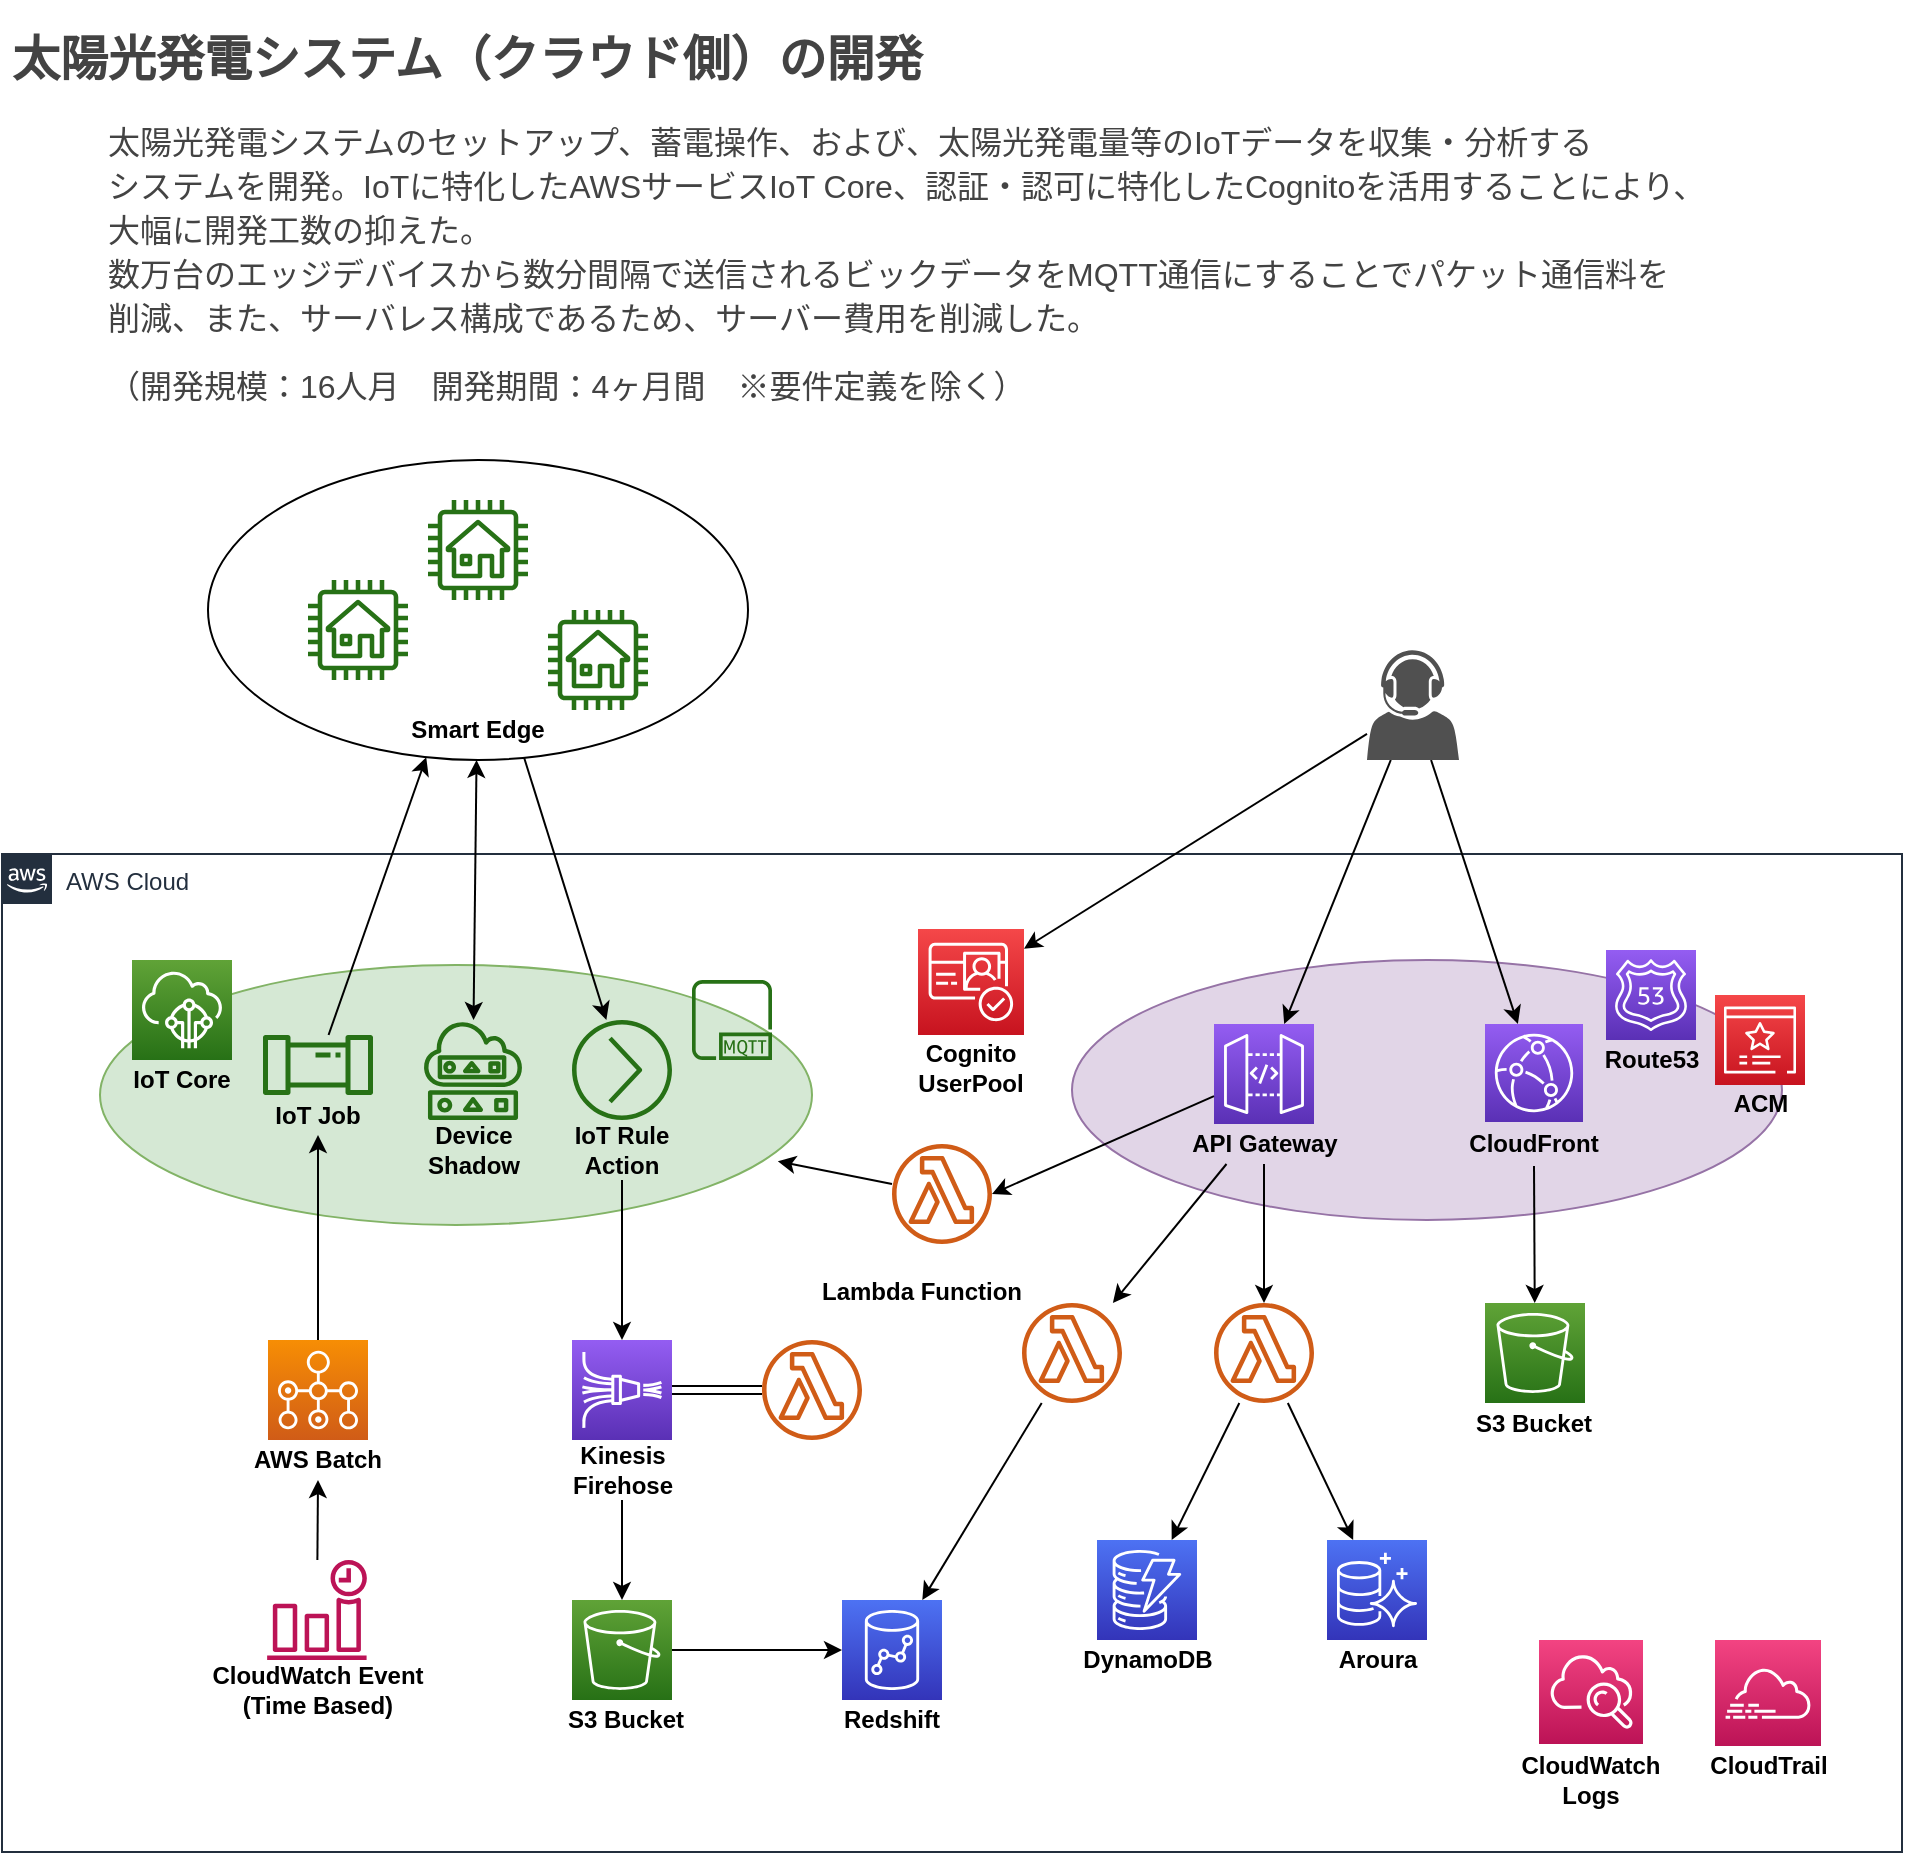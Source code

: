 <mxfile version="12.1.6" type="device" pages="1"><diagram id="2xORFysoQN4Us4DENyA-" name="ページ1"><mxGraphModel dx="962" dy="617" grid="1" gridSize="10" guides="1" tooltips="1" connect="1" arrows="1" fold="1" page="1" pageScale="1" pageWidth="1169" pageHeight="827" math="0" shadow="0"><root><mxCell id="0"/><mxCell id="1" parent="0"/><mxCell id="OqV8jZAbgpLrq_wr-Xp5-116" value="AWS Cloud" style="points=[[0,0],[0.25,0],[0.5,0],[0.75,0],[1,0],[1,0.25],[1,0.5],[1,0.75],[1,1],[0.75,1],[0.5,1],[0.25,1],[0,1],[0,0.75],[0,0.5],[0,0.25]];outlineConnect=0;gradientColor=none;html=1;whiteSpace=wrap;fontSize=12;fontStyle=0;shape=mxgraph.aws4.group;grIcon=mxgraph.aws4.group_aws_cloud_alt;strokeColor=#232F3E;fillColor=none;verticalAlign=top;align=left;spacingLeft=30;fontColor=#232F3E;dashed=0;" vertex="1" parent="1"><mxGeometry x="40" y="457" width="950" height="499" as="geometry"/></mxCell><mxCell id="OqV8jZAbgpLrq_wr-Xp5-100" value="" style="ellipse;whiteSpace=wrap;html=1;fillColor=#e1d5e7;strokeColor=#9673a6;" vertex="1" parent="1"><mxGeometry x="575" y="510" width="355" height="130" as="geometry"/></mxCell><mxCell id="OqV8jZAbgpLrq_wr-Xp5-49" value="" style="ellipse;whiteSpace=wrap;html=1;fillColor=#d5e8d4;strokeColor=#82b366;" vertex="1" parent="1"><mxGeometry x="89" y="512.5" width="356" height="130" as="geometry"/></mxCell><mxCell id="OqV8jZAbgpLrq_wr-Xp5-54" style="edgeStyle=none;rounded=0;orthogonalLoop=1;jettySize=auto;html=1;startArrow=classic;startFill=1;" edge="1" parent="1" source="OqV8jZAbgpLrq_wr-Xp5-14" target="OqV8jZAbgpLrq_wr-Xp5-48"><mxGeometry relative="1" as="geometry"/></mxCell><mxCell id="OqV8jZAbgpLrq_wr-Xp5-73" style="edgeStyle=none;rounded=0;orthogonalLoop=1;jettySize=auto;html=1;startArrow=none;startFill=0;" edge="1" parent="1" source="OqV8jZAbgpLrq_wr-Xp5-14" target="OqV8jZAbgpLrq_wr-Xp5-71"><mxGeometry relative="1" as="geometry"/></mxCell><mxCell id="OqV8jZAbgpLrq_wr-Xp5-14" value="" style="ellipse;whiteSpace=wrap;html=1;" vertex="1" parent="1"><mxGeometry x="143" y="260" width="270" height="150" as="geometry"/></mxCell><mxCell id="OqV8jZAbgpLrq_wr-Xp5-11" value="" style="outlineConnect=0;fontColor=#232F3E;gradientColor=none;fillColor=#277116;strokeColor=none;dashed=0;verticalLabelPosition=bottom;verticalAlign=top;align=center;html=1;fontSize=12;fontStyle=0;aspect=fixed;pointerEvents=1;shape=mxgraph.aws4.house;" vertex="1" parent="1"><mxGeometry x="193" y="320" width="50" height="50" as="geometry"/></mxCell><mxCell id="OqV8jZAbgpLrq_wr-Xp5-12" value="" style="outlineConnect=0;fontColor=#232F3E;gradientColor=none;fillColor=#277116;strokeColor=none;dashed=0;verticalLabelPosition=bottom;verticalAlign=top;align=center;html=1;fontSize=12;fontStyle=0;aspect=fixed;pointerEvents=1;shape=mxgraph.aws4.house;" vertex="1" parent="1"><mxGeometry x="253" y="280" width="50" height="50" as="geometry"/></mxCell><mxCell id="OqV8jZAbgpLrq_wr-Xp5-13" value="" style="outlineConnect=0;fontColor=#232F3E;gradientColor=none;fillColor=#277116;strokeColor=none;dashed=0;verticalLabelPosition=bottom;verticalAlign=top;align=center;html=1;fontSize=12;fontStyle=0;aspect=fixed;pointerEvents=1;shape=mxgraph.aws4.house;" vertex="1" parent="1"><mxGeometry x="313" y="335" width="50" height="50" as="geometry"/></mxCell><mxCell id="OqV8jZAbgpLrq_wr-Xp5-15" value="&lt;b&gt;Smart Edge&lt;/b&gt;" style="text;html=1;strokeColor=none;fillColor=none;align=center;verticalAlign=middle;whiteSpace=wrap;rounded=0;" vertex="1" parent="1"><mxGeometry x="243" y="385" width="70" height="20" as="geometry"/></mxCell><mxCell id="OqV8jZAbgpLrq_wr-Xp5-65" style="edgeStyle=none;rounded=0;orthogonalLoop=1;jettySize=auto;html=1;startArrow=none;startFill=0;" edge="1" parent="1" source="OqV8jZAbgpLrq_wr-Xp5-17" target="OqV8jZAbgpLrq_wr-Xp5-32"><mxGeometry relative="1" as="geometry"/></mxCell><mxCell id="OqV8jZAbgpLrq_wr-Xp5-17" value="" style="outlineConnect=0;fontColor=#232F3E;gradientColor=none;fillColor=#D05C17;strokeColor=none;dashed=0;verticalLabelPosition=bottom;verticalAlign=top;align=center;html=1;fontSize=12;fontStyle=0;aspect=fixed;pointerEvents=1;shape=mxgraph.aws4.lambda_function;" vertex="1" parent="1"><mxGeometry x="550" y="681.5" width="50" height="50" as="geometry"/></mxCell><mxCell id="OqV8jZAbgpLrq_wr-Xp5-101" style="edgeStyle=none;rounded=0;orthogonalLoop=1;jettySize=auto;html=1;startArrow=none;startFill=0;exitX=0.5;exitY=1;exitDx=0;exitDy=0;" edge="1" parent="1" source="OqV8jZAbgpLrq_wr-Xp5-103" target="OqV8jZAbgpLrq_wr-Xp5-96"><mxGeometry relative="1" as="geometry"/></mxCell><mxCell id="OqV8jZAbgpLrq_wr-Xp5-18" value="" style="outlineConnect=0;fontColor=#232F3E;gradientColor=#945DF2;gradientDirection=north;fillColor=#5A30B5;strokeColor=#ffffff;dashed=0;verticalLabelPosition=bottom;verticalAlign=top;align=center;html=1;fontSize=12;fontStyle=0;aspect=fixed;shape=mxgraph.aws4.resourceIcon;resIcon=mxgraph.aws4.cloudfront;" vertex="1" parent="1"><mxGeometry x="781.5" y="542" width="49" height="49" as="geometry"/></mxCell><mxCell id="OqV8jZAbgpLrq_wr-Xp5-27" style="edgeStyle=none;rounded=0;orthogonalLoop=1;jettySize=auto;html=1;exitX=0.25;exitY=1;exitDx=0;exitDy=0;" edge="1" parent="1" source="OqV8jZAbgpLrq_wr-Xp5-102" target="OqV8jZAbgpLrq_wr-Xp5-17"><mxGeometry relative="1" as="geometry"/></mxCell><mxCell id="OqV8jZAbgpLrq_wr-Xp5-28" style="edgeStyle=none;rounded=0;orthogonalLoop=1;jettySize=auto;html=1;exitX=0.5;exitY=1;exitDx=0;exitDy=0;" edge="1" parent="1" source="OqV8jZAbgpLrq_wr-Xp5-102" target="OqV8jZAbgpLrq_wr-Xp5-25"><mxGeometry relative="1" as="geometry"/></mxCell><mxCell id="OqV8jZAbgpLrq_wr-Xp5-112" style="edgeStyle=none;rounded=0;orthogonalLoop=1;jettySize=auto;html=1;entryX=0.952;entryY=0.755;entryDx=0;entryDy=0;startArrow=none;startFill=0;entryPerimeter=0;" edge="1" parent="1" source="OqV8jZAbgpLrq_wr-Xp5-92" target="OqV8jZAbgpLrq_wr-Xp5-49"><mxGeometry relative="1" as="geometry"/></mxCell><mxCell id="OqV8jZAbgpLrq_wr-Xp5-19" value="" style="outlineConnect=0;fontColor=#232F3E;gradientColor=#945DF2;gradientDirection=north;fillColor=#5A30B5;strokeColor=#ffffff;dashed=0;verticalLabelPosition=bottom;verticalAlign=top;align=center;html=1;fontSize=12;fontStyle=0;aspect=fixed;shape=mxgraph.aws4.resourceIcon;resIcon=mxgraph.aws4.api_gateway;" vertex="1" parent="1"><mxGeometry x="646" y="542" width="50" height="50" as="geometry"/></mxCell><mxCell id="OqV8jZAbgpLrq_wr-Xp5-20" value="" style="outlineConnect=0;fontColor=#232F3E;gradientColor=#945DF2;gradientDirection=north;fillColor=#5A30B5;strokeColor=#ffffff;dashed=0;verticalLabelPosition=bottom;verticalAlign=top;align=center;html=1;fontSize=12;fontStyle=0;aspect=fixed;shape=mxgraph.aws4.resourceIcon;resIcon=mxgraph.aws4.route_53;" vertex="1" parent="1"><mxGeometry x="842" y="505" width="45" height="45" as="geometry"/></mxCell><mxCell id="OqV8jZAbgpLrq_wr-Xp5-23" value="" style="outlineConnect=0;fontColor=#232F3E;gradientColor=#F54749;gradientDirection=north;fillColor=#C7131F;strokeColor=#ffffff;dashed=0;verticalLabelPosition=bottom;verticalAlign=top;align=center;html=1;fontSize=12;fontStyle=0;aspect=fixed;shape=mxgraph.aws4.resourceIcon;resIcon=mxgraph.aws4.certificate_manager_3;" vertex="1" parent="1"><mxGeometry x="896.5" y="527.5" width="45" height="45" as="geometry"/></mxCell><mxCell id="OqV8jZAbgpLrq_wr-Xp5-63" style="edgeStyle=none;rounded=0;orthogonalLoop=1;jettySize=auto;html=1;startArrow=none;startFill=0;" edge="1" parent="1" source="OqV8jZAbgpLrq_wr-Xp5-25" target="OqV8jZAbgpLrq_wr-Xp5-31"><mxGeometry relative="1" as="geometry"/></mxCell><mxCell id="OqV8jZAbgpLrq_wr-Xp5-64" style="edgeStyle=none;rounded=0;orthogonalLoop=1;jettySize=auto;html=1;startArrow=none;startFill=0;" edge="1" parent="1" source="OqV8jZAbgpLrq_wr-Xp5-25" target="OqV8jZAbgpLrq_wr-Xp5-35"><mxGeometry relative="1" as="geometry"/></mxCell><mxCell id="OqV8jZAbgpLrq_wr-Xp5-25" value="" style="outlineConnect=0;fontColor=#232F3E;gradientColor=none;fillColor=#D05C17;strokeColor=none;dashed=0;verticalLabelPosition=bottom;verticalAlign=top;align=center;html=1;fontSize=12;fontStyle=0;aspect=fixed;pointerEvents=1;shape=mxgraph.aws4.lambda_function;" vertex="1" parent="1"><mxGeometry x="646" y="681.5" width="50" height="50" as="geometry"/></mxCell><mxCell id="OqV8jZAbgpLrq_wr-Xp5-31" value="" style="outlineConnect=0;fontColor=#232F3E;gradientColor=#4D72F3;gradientDirection=north;fillColor=#3334B9;strokeColor=#ffffff;dashed=0;verticalLabelPosition=bottom;verticalAlign=top;align=center;html=1;fontSize=12;fontStyle=0;aspect=fixed;shape=mxgraph.aws4.resourceIcon;resIcon=mxgraph.aws4.dynamodb;" vertex="1" parent="1"><mxGeometry x="587.5" y="800" width="50" height="50" as="geometry"/></mxCell><mxCell id="OqV8jZAbgpLrq_wr-Xp5-32" value="" style="outlineConnect=0;fontColor=#232F3E;gradientColor=#4D72F3;gradientDirection=north;fillColor=#3334B9;strokeColor=#ffffff;dashed=0;verticalLabelPosition=bottom;verticalAlign=top;align=center;html=1;fontSize=12;fontStyle=0;aspect=fixed;shape=mxgraph.aws4.resourceIcon;resIcon=mxgraph.aws4.redshift;" vertex="1" parent="1"><mxGeometry x="460" y="830" width="50" height="50" as="geometry"/></mxCell><mxCell id="OqV8jZAbgpLrq_wr-Xp5-35" value="" style="outlineConnect=0;fontColor=#232F3E;gradientColor=#4D72F3;gradientDirection=north;fillColor=#3334B9;strokeColor=#ffffff;dashed=0;verticalLabelPosition=bottom;verticalAlign=top;align=center;html=1;fontSize=12;fontStyle=0;aspect=fixed;shape=mxgraph.aws4.resourceIcon;resIcon=mxgraph.aws4.aurora;" vertex="1" parent="1"><mxGeometry x="702.5" y="800" width="50" height="50" as="geometry"/></mxCell><mxCell id="OqV8jZAbgpLrq_wr-Xp5-36" value="" style="outlineConnect=0;fontColor=#232F3E;gradientColor=#60A337;gradientDirection=north;fillColor=#277116;strokeColor=#ffffff;dashed=0;verticalLabelPosition=bottom;verticalAlign=top;align=center;html=1;fontSize=12;fontStyle=0;aspect=fixed;shape=mxgraph.aws4.resourceIcon;resIcon=mxgraph.aws4.iot_core;" vertex="1" parent="1"><mxGeometry x="105" y="510" width="50" height="50" as="geometry"/></mxCell><mxCell id="OqV8jZAbgpLrq_wr-Xp5-38" value="" style="outlineConnect=0;fontColor=#232F3E;gradientColor=none;fillColor=#277116;strokeColor=none;dashed=0;verticalLabelPosition=bottom;verticalAlign=top;align=center;html=1;fontSize=12;fontStyle=0;aspect=fixed;pointerEvents=1;shape=mxgraph.aws4.mqtt_protocol;" vertex="1" parent="1"><mxGeometry x="385" y="520" width="40" height="40" as="geometry"/></mxCell><mxCell id="OqV8jZAbgpLrq_wr-Xp5-48" value="" style="outlineConnect=0;fontColor=#232F3E;gradientColor=none;fillColor=#277116;strokeColor=none;dashed=0;verticalLabelPosition=bottom;verticalAlign=top;align=center;html=1;fontSize=12;fontStyle=0;aspect=fixed;pointerEvents=1;shape=mxgraph.aws4.shadow;" vertex="1" parent="1"><mxGeometry x="250" y="540" width="51" height="50" as="geometry"/></mxCell><mxCell id="OqV8jZAbgpLrq_wr-Xp5-59" style="edgeStyle=none;rounded=0;orthogonalLoop=1;jettySize=auto;html=1;startArrow=classic;startFill=1;shape=link;" edge="1" parent="1" source="OqV8jZAbgpLrq_wr-Xp5-56" target="OqV8jZAbgpLrq_wr-Xp5-58"><mxGeometry relative="1" as="geometry"/></mxCell><mxCell id="OqV8jZAbgpLrq_wr-Xp5-61" style="edgeStyle=none;rounded=0;orthogonalLoop=1;jettySize=auto;html=1;startArrow=none;startFill=0;exitX=0.5;exitY=1;exitDx=0;exitDy=0;" edge="1" parent="1" source="OqV8jZAbgpLrq_wr-Xp5-104" target="OqV8jZAbgpLrq_wr-Xp5-60"><mxGeometry relative="1" as="geometry"/></mxCell><mxCell id="OqV8jZAbgpLrq_wr-Xp5-56" value="" style="outlineConnect=0;fontColor=#232F3E;gradientColor=#945DF2;gradientDirection=north;fillColor=#5A30B5;strokeColor=#ffffff;dashed=0;verticalLabelPosition=bottom;verticalAlign=top;align=center;html=1;fontSize=12;fontStyle=0;aspect=fixed;shape=mxgraph.aws4.resourceIcon;resIcon=mxgraph.aws4.kinesis_data_firehose;" vertex="1" parent="1"><mxGeometry x="325" y="700" width="50" height="50" as="geometry"/></mxCell><mxCell id="OqV8jZAbgpLrq_wr-Xp5-58" value="" style="outlineConnect=0;fontColor=#232F3E;gradientColor=none;fillColor=#D05C17;strokeColor=none;dashed=0;verticalLabelPosition=bottom;verticalAlign=top;align=center;html=1;fontSize=12;fontStyle=0;aspect=fixed;pointerEvents=1;shape=mxgraph.aws4.lambda_function;" vertex="1" parent="1"><mxGeometry x="420" y="700" width="50" height="50" as="geometry"/></mxCell><mxCell id="OqV8jZAbgpLrq_wr-Xp5-62" style="edgeStyle=none;rounded=0;orthogonalLoop=1;jettySize=auto;html=1;startArrow=none;startFill=0;" edge="1" parent="1" source="OqV8jZAbgpLrq_wr-Xp5-60" target="OqV8jZAbgpLrq_wr-Xp5-32"><mxGeometry relative="1" as="geometry"/></mxCell><mxCell id="OqV8jZAbgpLrq_wr-Xp5-60" value="" style="outlineConnect=0;fontColor=#232F3E;gradientColor=#60A337;gradientDirection=north;fillColor=#277116;strokeColor=#ffffff;dashed=0;verticalLabelPosition=bottom;verticalAlign=top;align=center;html=1;fontSize=12;fontStyle=0;aspect=fixed;shape=mxgraph.aws4.resourceIcon;resIcon=mxgraph.aws4.s3;" vertex="1" parent="1"><mxGeometry x="325" y="830" width="50" height="50" as="geometry"/></mxCell><mxCell id="OqV8jZAbgpLrq_wr-Xp5-80" style="edgeStyle=none;rounded=0;orthogonalLoop=1;jettySize=auto;html=1;startArrow=none;startFill=0;entryX=0.5;entryY=1;entryDx=0;entryDy=0;" edge="1" parent="1" source="OqV8jZAbgpLrq_wr-Xp5-66" target="OqV8jZAbgpLrq_wr-Xp5-83"><mxGeometry relative="1" as="geometry"/></mxCell><mxCell id="OqV8jZAbgpLrq_wr-Xp5-66" value="" style="outlineConnect=0;fontColor=#232F3E;gradientColor=#F78E04;gradientDirection=north;fillColor=#D05C17;strokeColor=#ffffff;dashed=0;verticalLabelPosition=bottom;verticalAlign=top;align=center;html=1;fontSize=12;fontStyle=0;aspect=fixed;shape=mxgraph.aws4.resourceIcon;resIcon=mxgraph.aws4.batch;" vertex="1" parent="1"><mxGeometry x="173" y="700" width="50" height="50" as="geometry"/></mxCell><mxCell id="OqV8jZAbgpLrq_wr-Xp5-70" style="edgeStyle=none;rounded=0;orthogonalLoop=1;jettySize=auto;html=1;startArrow=none;startFill=0;entryX=0.5;entryY=1;entryDx=0;entryDy=0;" edge="1" parent="1" source="OqV8jZAbgpLrq_wr-Xp5-68" target="OqV8jZAbgpLrq_wr-Xp5-105"><mxGeometry relative="1" as="geometry"/></mxCell><mxCell id="OqV8jZAbgpLrq_wr-Xp5-68" value="" style="outlineConnect=0;fontColor=#232F3E;gradientColor=none;fillColor=#BC1356;strokeColor=none;dashed=0;verticalLabelPosition=bottom;verticalAlign=top;align=center;html=1;fontSize=12;fontStyle=0;aspect=fixed;pointerEvents=1;shape=mxgraph.aws4.event_time_based;" vertex="1" parent="1"><mxGeometry x="172.5" y="810" width="50" height="50" as="geometry"/></mxCell><mxCell id="OqV8jZAbgpLrq_wr-Xp5-69" value="&lt;b&gt;CloudWatch Event (Time Based)&lt;/b&gt;" style="text;html=1;strokeColor=none;fillColor=none;align=center;verticalAlign=middle;whiteSpace=wrap;rounded=0;" vertex="1" parent="1"><mxGeometry x="143" y="860" width="110" height="30" as="geometry"/></mxCell><mxCell id="OqV8jZAbgpLrq_wr-Xp5-74" style="edgeStyle=none;rounded=0;orthogonalLoop=1;jettySize=auto;html=1;startArrow=none;startFill=0;exitX=0.5;exitY=1;exitDx=0;exitDy=0;" edge="1" parent="1" source="OqV8jZAbgpLrq_wr-Xp5-85" target="OqV8jZAbgpLrq_wr-Xp5-56"><mxGeometry relative="1" as="geometry"><mxPoint x="341" y="640" as="sourcePoint"/></mxGeometry></mxCell><mxCell id="OqV8jZAbgpLrq_wr-Xp5-71" value="" style="outlineConnect=0;fontColor=#232F3E;gradientColor=none;fillColor=#277116;strokeColor=none;dashed=0;verticalLabelPosition=bottom;verticalAlign=top;align=center;html=1;fontSize=12;fontStyle=0;aspect=fixed;pointerEvents=1;shape=mxgraph.aws4.action;" vertex="1" parent="1"><mxGeometry x="325" y="540" width="50" height="50" as="geometry"/></mxCell><mxCell id="OqV8jZAbgpLrq_wr-Xp5-81" style="edgeStyle=none;rounded=0;orthogonalLoop=1;jettySize=auto;html=1;startArrow=none;startFill=0;" edge="1" parent="1" source="OqV8jZAbgpLrq_wr-Xp5-79" target="OqV8jZAbgpLrq_wr-Xp5-14"><mxGeometry relative="1" as="geometry"/></mxCell><mxCell id="OqV8jZAbgpLrq_wr-Xp5-79" value="" style="outlineConnect=0;fontColor=#232F3E;gradientColor=none;fillColor=#277116;strokeColor=none;dashed=0;verticalLabelPosition=bottom;verticalAlign=top;align=center;html=1;fontSize=12;fontStyle=0;aspect=fixed;pointerEvents=1;shape=mxgraph.aws4.iot_analytics_pipeline;" vertex="1" parent="1"><mxGeometry x="170" y="547.5" width="56" height="30" as="geometry"/></mxCell><mxCell id="OqV8jZAbgpLrq_wr-Xp5-82" value="&lt;b&gt;IoT Core&lt;/b&gt;" style="text;html=1;strokeColor=none;fillColor=none;align=center;verticalAlign=middle;whiteSpace=wrap;rounded=0;" vertex="1" parent="1"><mxGeometry x="100" y="560" width="60" height="20" as="geometry"/></mxCell><mxCell id="OqV8jZAbgpLrq_wr-Xp5-83" value="&lt;b&gt;IoT Job&lt;/b&gt;" style="text;html=1;strokeColor=none;fillColor=none;align=center;verticalAlign=middle;whiteSpace=wrap;rounded=0;" vertex="1" parent="1"><mxGeometry x="173" y="577.5" width="50" height="20" as="geometry"/></mxCell><mxCell id="OqV8jZAbgpLrq_wr-Xp5-84" value="&lt;b&gt;Device Shadow&lt;/b&gt;" style="text;html=1;strokeColor=none;fillColor=none;align=center;verticalAlign=middle;whiteSpace=wrap;rounded=0;" vertex="1" parent="1"><mxGeometry x="251" y="590" width="50" height="30" as="geometry"/></mxCell><mxCell id="OqV8jZAbgpLrq_wr-Xp5-85" value="&lt;b&gt;IoT Rule Action&lt;/b&gt;" style="text;html=1;strokeColor=none;fillColor=none;align=center;verticalAlign=middle;whiteSpace=wrap;rounded=0;" vertex="1" parent="1"><mxGeometry x="320" y="590" width="60" height="30" as="geometry"/></mxCell><mxCell id="OqV8jZAbgpLrq_wr-Xp5-96" value="" style="outlineConnect=0;fontColor=#232F3E;gradientColor=#60A337;gradientDirection=north;fillColor=#277116;strokeColor=#ffffff;dashed=0;verticalLabelPosition=bottom;verticalAlign=top;align=center;html=1;fontSize=12;fontStyle=0;aspect=fixed;shape=mxgraph.aws4.resourceIcon;resIcon=mxgraph.aws4.s3;" vertex="1" parent="1"><mxGeometry x="781.5" y="681.5" width="50" height="50" as="geometry"/></mxCell><mxCell id="OqV8jZAbgpLrq_wr-Xp5-103" value="&lt;b&gt;CloudFront&lt;/b&gt;" style="text;html=1;strokeColor=none;fillColor=none;align=center;verticalAlign=middle;whiteSpace=wrap;rounded=0;" vertex="1" parent="1"><mxGeometry x="770" y="591" width="72" height="22" as="geometry"/></mxCell><mxCell id="OqV8jZAbgpLrq_wr-Xp5-104" value="&lt;b&gt;Kinesis Firehose&lt;/b&gt;" style="text;html=1;strokeColor=none;fillColor=none;align=center;verticalAlign=middle;whiteSpace=wrap;rounded=0;" vertex="1" parent="1"><mxGeometry x="312.5" y="750" width="75" height="30" as="geometry"/></mxCell><mxCell id="OqV8jZAbgpLrq_wr-Xp5-105" value="&lt;b&gt;AWS Batch&lt;/b&gt;" style="text;html=1;strokeColor=none;fillColor=none;align=center;verticalAlign=middle;whiteSpace=wrap;rounded=0;" vertex="1" parent="1"><mxGeometry x="164" y="750" width="68" height="20" as="geometry"/></mxCell><mxCell id="OqV8jZAbgpLrq_wr-Xp5-102" value="&lt;b&gt;API Gateway&lt;/b&gt;" style="text;html=1;strokeColor=none;fillColor=none;align=center;verticalAlign=middle;whiteSpace=wrap;rounded=0;" vertex="1" parent="1"><mxGeometry x="633.5" y="592" width="75" height="20" as="geometry"/></mxCell><mxCell id="OqV8jZAbgpLrq_wr-Xp5-106" style="edgeStyle=none;rounded=0;orthogonalLoop=1;jettySize=auto;html=1;" edge="1" parent="1" source="OqV8jZAbgpLrq_wr-Xp5-19" target="OqV8jZAbgpLrq_wr-Xp5-102"><mxGeometry relative="1" as="geometry"><mxPoint x="688.333" y="592" as="sourcePoint"/><mxPoint x="731.667" y="654.5" as="targetPoint"/></mxGeometry></mxCell><mxCell id="OqV8jZAbgpLrq_wr-Xp5-110" style="edgeStyle=none;rounded=0;orthogonalLoop=1;jettySize=auto;html=1;startArrow=none;startFill=0;" edge="1" parent="1" source="OqV8jZAbgpLrq_wr-Xp5-109" target="OqV8jZAbgpLrq_wr-Xp5-19"><mxGeometry relative="1" as="geometry"/></mxCell><mxCell id="OqV8jZAbgpLrq_wr-Xp5-111" style="edgeStyle=none;rounded=0;orthogonalLoop=1;jettySize=auto;html=1;startArrow=none;startFill=0;" edge="1" parent="1" source="OqV8jZAbgpLrq_wr-Xp5-109" target="OqV8jZAbgpLrq_wr-Xp5-18"><mxGeometry relative="1" as="geometry"/></mxCell><mxCell id="OqV8jZAbgpLrq_wr-Xp5-115" style="edgeStyle=none;rounded=0;orthogonalLoop=1;jettySize=auto;html=1;startArrow=none;startFill=0;" edge="1" parent="1" source="OqV8jZAbgpLrq_wr-Xp5-109" target="OqV8jZAbgpLrq_wr-Xp5-114"><mxGeometry relative="1" as="geometry"/></mxCell><mxCell id="OqV8jZAbgpLrq_wr-Xp5-109" value="" style="pointerEvents=1;shadow=0;dashed=0;html=1;strokeColor=none;fillColor=#505050;labelPosition=center;verticalLabelPosition=bottom;verticalAlign=top;outlineConnect=0;align=center;shape=mxgraph.office.users.call_center_agent;" vertex="1" parent="1"><mxGeometry x="722.5" y="355" width="46" height="55" as="geometry"/></mxCell><mxCell id="OqV8jZAbgpLrq_wr-Xp5-92" value="" style="outlineConnect=0;fontColor=#232F3E;gradientColor=none;fillColor=#D05C17;strokeColor=none;dashed=0;verticalLabelPosition=bottom;verticalAlign=top;align=center;html=1;fontSize=12;fontStyle=0;aspect=fixed;pointerEvents=1;shape=mxgraph.aws4.lambda_function;" vertex="1" parent="1"><mxGeometry x="485" y="602" width="50" height="50" as="geometry"/></mxCell><mxCell id="OqV8jZAbgpLrq_wr-Xp5-113" style="edgeStyle=none;rounded=0;orthogonalLoop=1;jettySize=auto;html=1;entryX=1;entryY=0.5;entryDx=0;entryDy=0;startArrow=none;startFill=0;" edge="1" parent="1" source="OqV8jZAbgpLrq_wr-Xp5-19" target="OqV8jZAbgpLrq_wr-Xp5-92"><mxGeometry relative="1" as="geometry"><mxPoint x="650" y="577.25" as="sourcePoint"/><mxPoint x="425" y="575" as="targetPoint"/></mxGeometry></mxCell><mxCell id="OqV8jZAbgpLrq_wr-Xp5-114" value="" style="outlineConnect=0;fontColor=#232F3E;gradientColor=#F54749;gradientDirection=north;fillColor=#C7131F;strokeColor=#ffffff;dashed=0;verticalLabelPosition=bottom;verticalAlign=top;align=center;html=1;fontSize=12;fontStyle=0;aspect=fixed;shape=mxgraph.aws4.resourceIcon;resIcon=mxgraph.aws4.cognito;" vertex="1" parent="1"><mxGeometry x="498" y="494.5" width="53" height="53" as="geometry"/></mxCell><mxCell id="OqV8jZAbgpLrq_wr-Xp5-117" value="" style="outlineConnect=0;fontColor=#232F3E;gradientColor=#F34482;gradientDirection=north;fillColor=#BC1356;strokeColor=#ffffff;dashed=0;verticalLabelPosition=bottom;verticalAlign=top;align=center;html=1;fontSize=12;fontStyle=0;aspect=fixed;shape=mxgraph.aws4.resourceIcon;resIcon=mxgraph.aws4.cloudwatch;" vertex="1" parent="1"><mxGeometry x="808.5" y="850" width="52" height="52" as="geometry"/></mxCell><mxCell id="OqV8jZAbgpLrq_wr-Xp5-118" value="" style="outlineConnect=0;fontColor=#232F3E;gradientColor=#F34482;gradientDirection=north;fillColor=#BC1356;strokeColor=#ffffff;dashed=0;verticalLabelPosition=bottom;verticalAlign=top;align=center;html=1;fontSize=12;fontStyle=0;aspect=fixed;shape=mxgraph.aws4.resourceIcon;resIcon=mxgraph.aws4.cloudtrail;" vertex="1" parent="1"><mxGeometry x="896.5" y="850" width="53" height="53" as="geometry"/></mxCell><mxCell id="OqV8jZAbgpLrq_wr-Xp5-119" value="&lt;h1&gt;&lt;span style=&quot;font-weight: normal&quot; id=&quot;docs-internal-guid-1301f3b5-7fff-885a-da3a-5c76eb901258&quot;&gt;&lt;span style=&quot;font-size: 18pt ; font-family: &amp;#34;arial&amp;#34; ; color: rgb(67 , 67 , 67) ; background-color: transparent ; font-weight: 700 ; vertical-align: baseline ; white-space: pre-wrap&quot;&gt;太陽光発電システム（クラウド側）の開発&lt;/span&gt;&lt;/span&gt;&lt;br&gt;&lt;/h1&gt;&lt;p dir=&quot;ltr&quot; style=&quot;line-height: 1.38 ; text-indent: 36pt ; margin-top: 0pt ; margin-bottom: 0pt&quot;&gt;&lt;span style=&quot;font-size: 12pt ; font-family: &amp;#34;arial&amp;#34; ; color: #434343 ; background-color: transparent ; font-weight: 400 ; font-style: normal ; font-variant: normal ; text-decoration: none ; vertical-align: baseline ; white-space: pre ; white-space: pre-wrap&quot;&gt;太陽光発電システムのセットアップ、蓄電操作、および、太陽光発電量等のIoTデータを収集・分析する&lt;/span&gt;&lt;/p&gt;&lt;p dir=&quot;ltr&quot; style=&quot;line-height: 1.38 ; text-indent: 36pt ; margin-top: 0pt ; margin-bottom: 0pt&quot;&gt;&lt;span style=&quot;font-size: 12pt ; font-family: &amp;#34;arial&amp;#34; ; color: #434343 ; background-color: transparent ; font-weight: 400 ; font-style: normal ; font-variant: normal ; text-decoration: none ; vertical-align: baseline ; white-space: pre ; white-space: pre-wrap&quot;&gt;システムを開発。IoTに特化したAWSサービスIoT Core、認証・認可に特化したCognitoを活用することにより、&lt;/span&gt;&lt;/p&gt;&lt;p dir=&quot;ltr&quot; style=&quot;line-height: 1.38 ; text-indent: 36pt ; margin-top: 0pt ; margin-bottom: 0pt&quot;&gt;&lt;span style=&quot;font-size: 12pt ; font-family: &amp;#34;arial&amp;#34; ; color: #434343 ; background-color: transparent ; font-weight: 400 ; font-style: normal ; font-variant: normal ; text-decoration: none ; vertical-align: baseline ; white-space: pre ; white-space: pre-wrap&quot;&gt;大幅に開発工数の抑えた。&lt;/span&gt;&lt;/p&gt;&lt;p dir=&quot;ltr&quot; style=&quot;line-height: 1.38 ; text-indent: 36pt ; margin-top: 0pt ; margin-bottom: 0pt&quot;&gt;&lt;span style=&quot;font-size: 12pt ; font-family: &amp;#34;arial&amp;#34; ; color: #434343 ; background-color: transparent ; font-weight: 400 ; font-style: normal ; font-variant: normal ; text-decoration: none ; vertical-align: baseline ; white-space: pre ; white-space: pre-wrap&quot;&gt;数万台のエッジデバイスから数分間隔で送信されるビックデータをMQTT通信にすることでパケット通信料を&lt;/span&gt;&lt;/p&gt;&lt;p dir=&quot;ltr&quot; style=&quot;line-height: 1.38 ; text-indent: 36pt ; margin-top: 0pt ; margin-bottom: 0pt&quot;&gt;&lt;span style=&quot;font-size: 12pt ; font-family: &amp;#34;arial&amp;#34; ; color: #434343 ; background-color: transparent ; font-weight: 400 ; font-style: normal ; font-variant: normal ; text-decoration: none ; vertical-align: baseline ; white-space: pre ; white-space: pre-wrap&quot;&gt;削減、また、サーバレス構成であるため、サーバー費用を削減した。&lt;/span&gt;&lt;/p&gt;&lt;p&gt;&lt;span id=&quot;docs-internal-guid-bfbf23ba-7fff-e07d-e6b6-9afc1c56c7d8&quot;&gt;&lt;/span&gt;&lt;/p&gt;&lt;p dir=&quot;ltr&quot; style=&quot;line-height: 1.38 ; text-indent: 36pt ; margin-top: 0pt ; margin-bottom: 0pt&quot;&gt;&lt;span style=&quot;font-size: 12pt ; font-family: &amp;#34;arial&amp;#34; ; color: #434343 ; background-color: transparent ; font-weight: 400 ; font-style: normal ; font-variant: normal ; text-decoration: none ; vertical-align: baseline ; white-space: pre ; white-space: pre-wrap&quot;&gt;（開発規模：16人月　開発期間：4ヶ月間　※要件定義を除く）&lt;/span&gt;&lt;/p&gt;" style="text;html=1;strokeColor=none;fillColor=none;spacing=5;spacingTop=-20;whiteSpace=wrap;overflow=hidden;rounded=0;" vertex="1" parent="1"><mxGeometry x="40" y="40" width="950" height="210" as="geometry"/></mxCell><mxCell id="OqV8jZAbgpLrq_wr-Xp5-120" value="&lt;b&gt;Cognito UserPool&lt;/b&gt;" style="text;html=1;strokeColor=none;fillColor=none;align=center;verticalAlign=middle;whiteSpace=wrap;rounded=0;" vertex="1" parent="1"><mxGeometry x="494" y="547" width="61" height="33" as="geometry"/></mxCell><mxCell id="OqV8jZAbgpLrq_wr-Xp5-122" value="&lt;b&gt;Route53&lt;/b&gt;" style="text;html=1;strokeColor=none;fillColor=none;align=center;verticalAlign=middle;whiteSpace=wrap;rounded=0;" vertex="1" parent="1"><mxGeometry x="837.5" y="550" width="54" height="20" as="geometry"/></mxCell><mxCell id="OqV8jZAbgpLrq_wr-Xp5-123" value="&lt;b&gt;ACM&lt;/b&gt;" style="text;html=1;strokeColor=none;fillColor=none;align=center;verticalAlign=middle;whiteSpace=wrap;rounded=0;" vertex="1" parent="1"><mxGeometry x="900.5" y="572" width="37" height="20" as="geometry"/></mxCell><mxCell id="OqV8jZAbgpLrq_wr-Xp5-124" value="&lt;b&gt;S3 Bucket&lt;/b&gt;" style="text;html=1;strokeColor=none;fillColor=none;align=center;verticalAlign=middle;whiteSpace=wrap;rounded=0;" vertex="1" parent="1"><mxGeometry x="773" y="731.5" width="66" height="20" as="geometry"/></mxCell><mxCell id="OqV8jZAbgpLrq_wr-Xp5-125" value="&lt;b&gt;Aroura&lt;/b&gt;" style="text;html=1;strokeColor=none;fillColor=none;align=center;verticalAlign=middle;whiteSpace=wrap;rounded=0;" vertex="1" parent="1"><mxGeometry x="703.5" y="850" width="48" height="20" as="geometry"/></mxCell><mxCell id="OqV8jZAbgpLrq_wr-Xp5-126" value="&lt;b&gt;DynamoDB&lt;/b&gt;" style="text;html=1;strokeColor=none;fillColor=none;align=center;verticalAlign=middle;whiteSpace=wrap;rounded=0;" vertex="1" parent="1"><mxGeometry x="575" y="850" width="76" height="20" as="geometry"/></mxCell><mxCell id="OqV8jZAbgpLrq_wr-Xp5-127" value="&lt;b&gt;Redshift&lt;/b&gt;" style="text;html=1;strokeColor=none;fillColor=none;align=center;verticalAlign=middle;whiteSpace=wrap;rounded=0;" vertex="1" parent="1"><mxGeometry x="451" y="880" width="68" height="20" as="geometry"/></mxCell><mxCell id="OqV8jZAbgpLrq_wr-Xp5-128" value="&lt;b&gt;S3 Bucket&lt;/b&gt;" style="text;html=1;strokeColor=none;fillColor=none;align=center;verticalAlign=middle;whiteSpace=wrap;rounded=0;" vertex="1" parent="1"><mxGeometry x="318" y="880" width="68" height="20" as="geometry"/></mxCell><mxCell id="OqV8jZAbgpLrq_wr-Xp5-130" value="&lt;b&gt;Lambda Function&lt;/b&gt;" style="text;html=1;strokeColor=none;fillColor=none;align=center;verticalAlign=middle;whiteSpace=wrap;rounded=0;" vertex="1" parent="1"><mxGeometry x="445" y="664.5" width="110" height="23" as="geometry"/></mxCell><mxCell id="OqV8jZAbgpLrq_wr-Xp5-131" value="&lt;b&gt;CloudWatch Logs&lt;/b&gt;" style="text;html=1;strokeColor=none;fillColor=none;align=center;verticalAlign=middle;whiteSpace=wrap;rounded=0;" vertex="1" parent="1"><mxGeometry x="790" y="902" width="89" height="36" as="geometry"/></mxCell><mxCell id="OqV8jZAbgpLrq_wr-Xp5-132" value="&lt;b&gt;CloudTrail&lt;/b&gt;" style="text;html=1;strokeColor=none;fillColor=none;align=center;verticalAlign=middle;whiteSpace=wrap;rounded=0;" vertex="1" parent="1"><mxGeometry x="886.5" y="903" width="73" height="20" as="geometry"/></mxCell></root></mxGraphModel></diagram></mxfile>